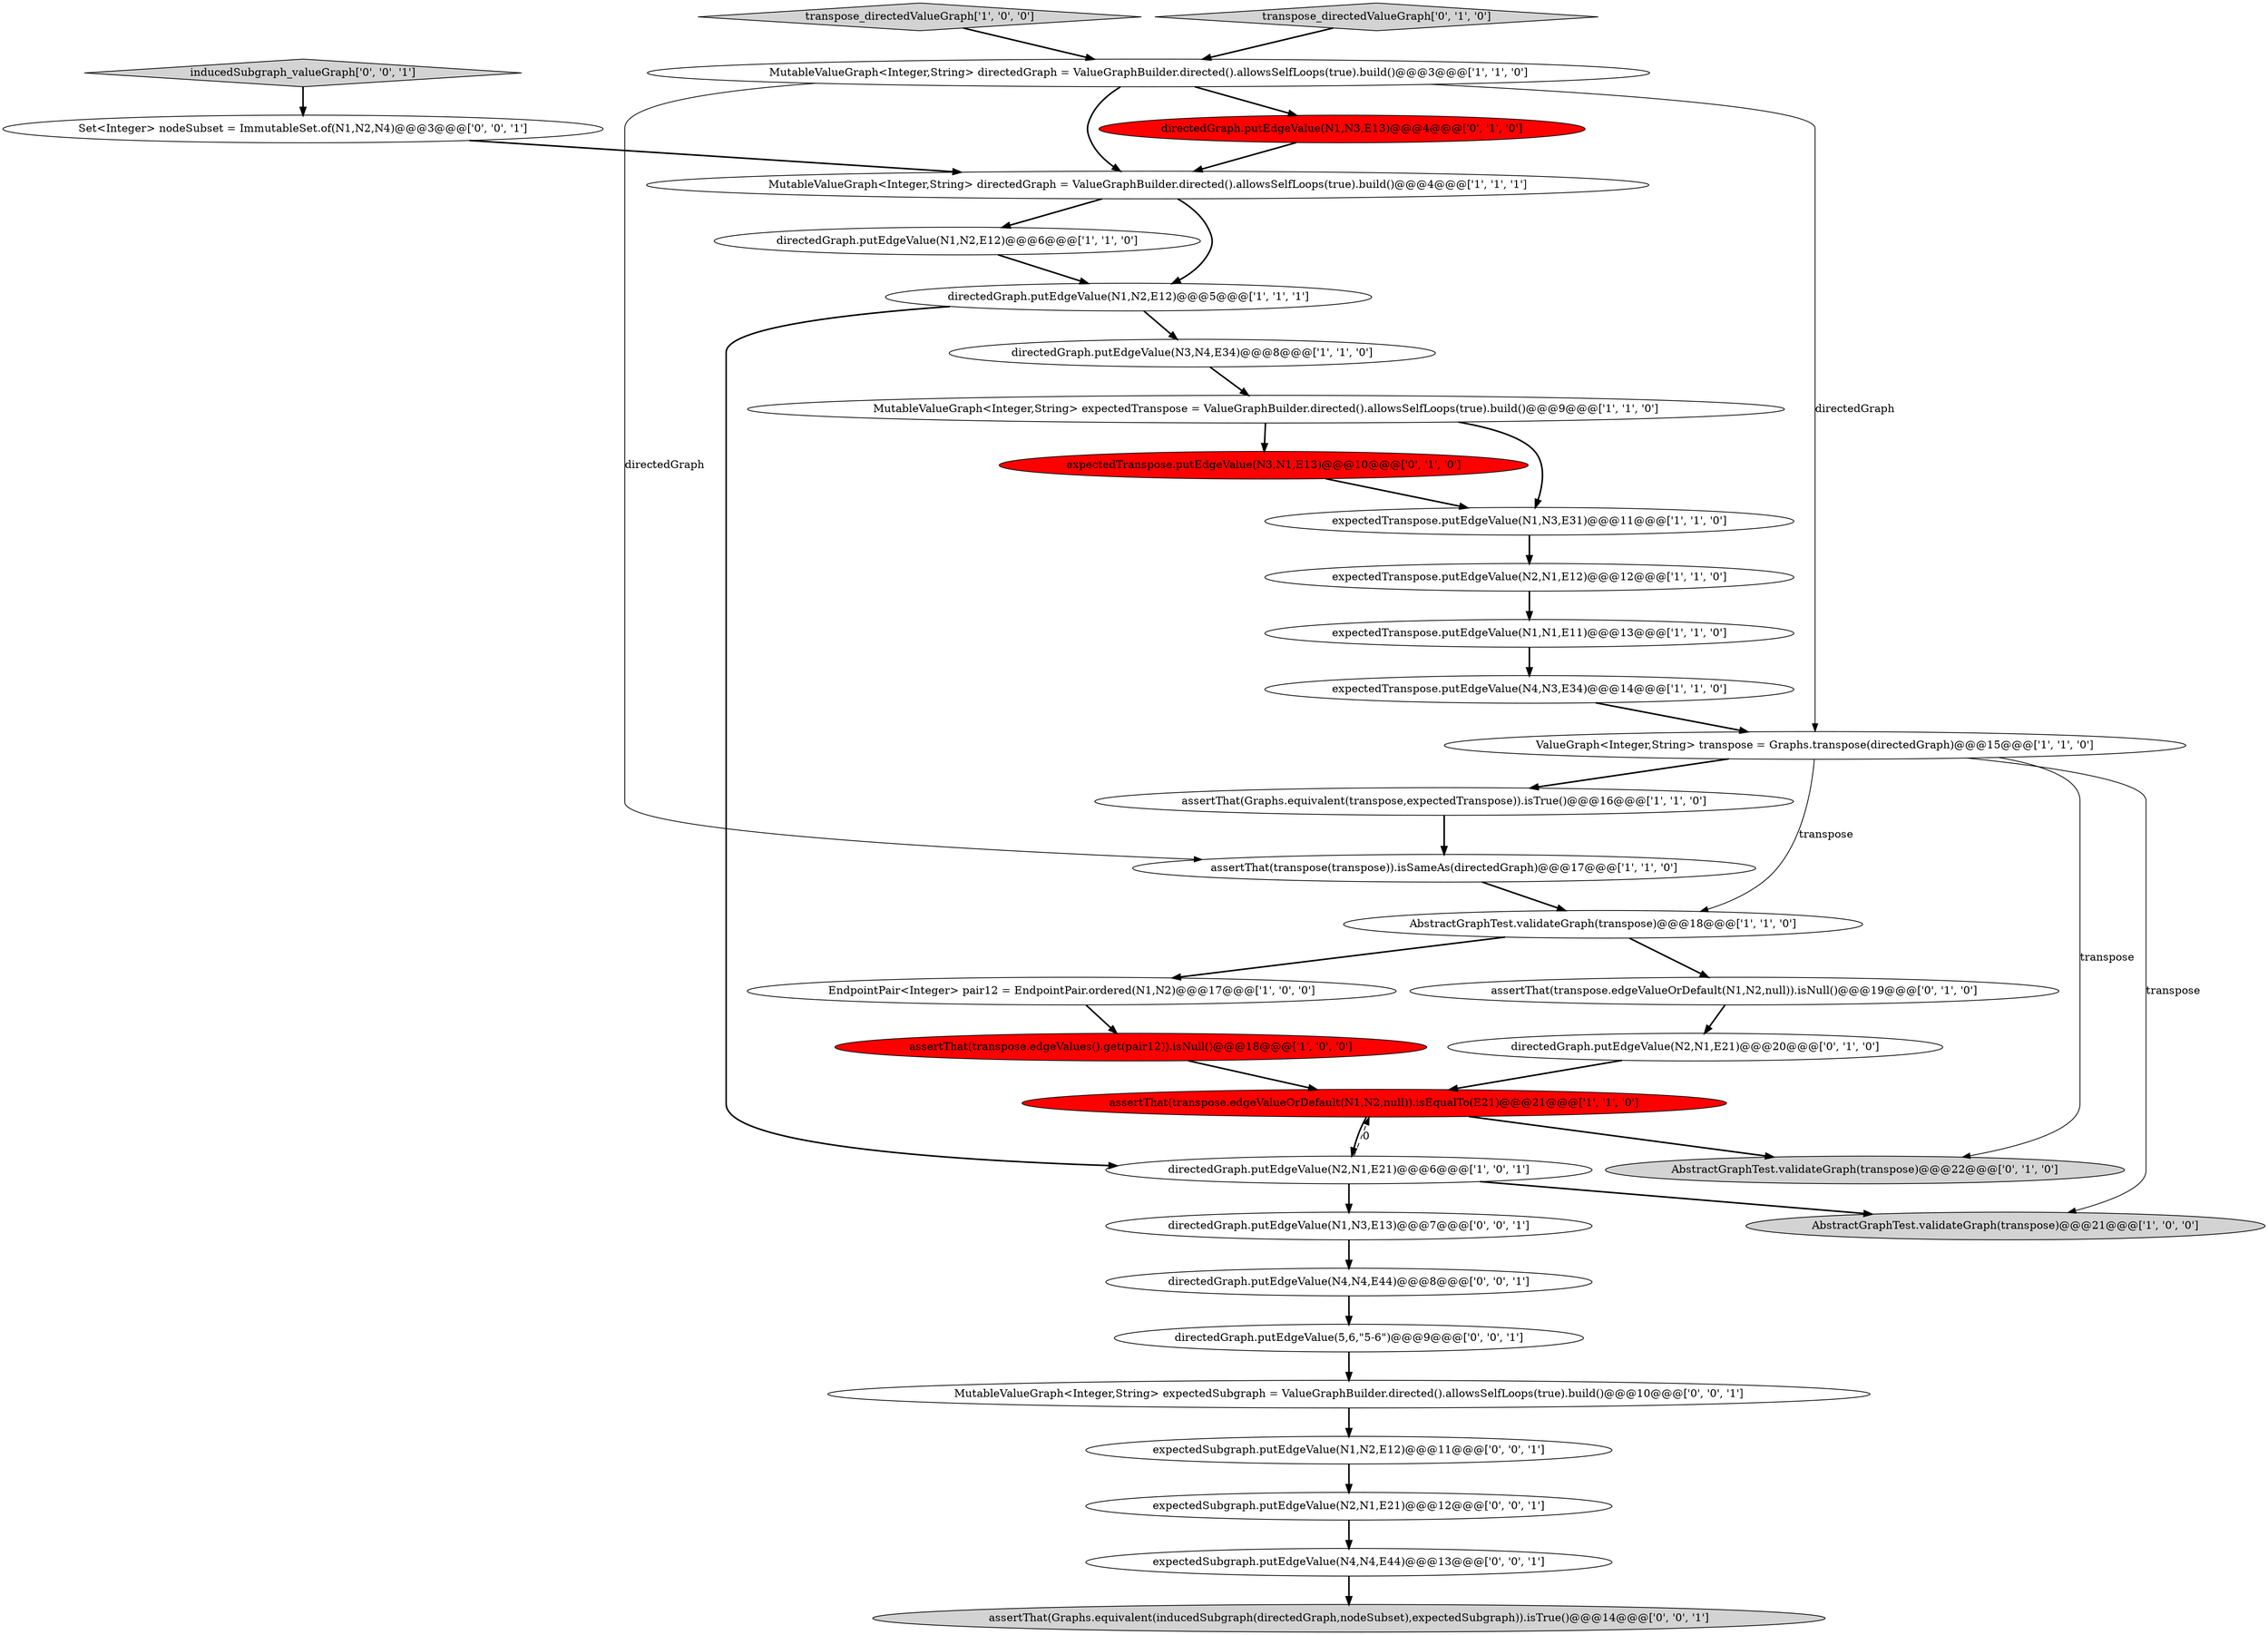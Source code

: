 digraph {
15 [style = filled, label = "AbstractGraphTest.validateGraph(transpose)@@@18@@@['1', '1', '0']", fillcolor = white, shape = ellipse image = "AAA0AAABBB1BBB"];
2 [style = filled, label = "ValueGraph<Integer,String> transpose = Graphs.transpose(directedGraph)@@@15@@@['1', '1', '0']", fillcolor = white, shape = ellipse image = "AAA0AAABBB1BBB"];
26 [style = filled, label = "directedGraph.putEdgeValue(5,6,\"5-6\")@@@9@@@['0', '0', '1']", fillcolor = white, shape = ellipse image = "AAA0AAABBB3BBB"];
17 [style = filled, label = "expectedTranspose.putEdgeValue(N4,N3,E34)@@@14@@@['1', '1', '0']", fillcolor = white, shape = ellipse image = "AAA0AAABBB1BBB"];
4 [style = filled, label = "expectedTranspose.putEdgeValue(N1,N3,E31)@@@11@@@['1', '1', '0']", fillcolor = white, shape = ellipse image = "AAA0AAABBB1BBB"];
9 [style = filled, label = "transpose_directedValueGraph['1', '0', '0']", fillcolor = lightgray, shape = diamond image = "AAA0AAABBB1BBB"];
19 [style = filled, label = "directedGraph.putEdgeValue(N1,N2,E12)@@@6@@@['1', '1', '0']", fillcolor = white, shape = ellipse image = "AAA0AAABBB1BBB"];
28 [style = filled, label = "expectedSubgraph.putEdgeValue(N1,N2,E12)@@@11@@@['0', '0', '1']", fillcolor = white, shape = ellipse image = "AAA0AAABBB3BBB"];
6 [style = filled, label = "assertThat(Graphs.equivalent(transpose,expectedTranspose)).isTrue()@@@16@@@['1', '1', '0']", fillcolor = white, shape = ellipse image = "AAA0AAABBB1BBB"];
25 [style = filled, label = "expectedTranspose.putEdgeValue(N3,N1,E13)@@@10@@@['0', '1', '0']", fillcolor = red, shape = ellipse image = "AAA1AAABBB2BBB"];
27 [style = filled, label = "Set<Integer> nodeSubset = ImmutableSet.of(N1,N2,N4)@@@3@@@['0', '0', '1']", fillcolor = white, shape = ellipse image = "AAA0AAABBB3BBB"];
3 [style = filled, label = "MutableValueGraph<Integer,String> directedGraph = ValueGraphBuilder.directed().allowsSelfLoops(true).build()@@@3@@@['1', '1', '0']", fillcolor = white, shape = ellipse image = "AAA0AAABBB1BBB"];
23 [style = filled, label = "directedGraph.putEdgeValue(N2,N1,E21)@@@20@@@['0', '1', '0']", fillcolor = white, shape = ellipse image = "AAA0AAABBB2BBB"];
7 [style = filled, label = "MutableValueGraph<Integer,String> directedGraph = ValueGraphBuilder.directed().allowsSelfLoops(true).build()@@@4@@@['1', '1', '1']", fillcolor = white, shape = ellipse image = "AAA0AAABBB1BBB"];
13 [style = filled, label = "directedGraph.putEdgeValue(N2,N1,E21)@@@6@@@['1', '0', '1']", fillcolor = white, shape = ellipse image = "AAA0AAABBB1BBB"];
22 [style = filled, label = "AbstractGraphTest.validateGraph(transpose)@@@22@@@['0', '1', '0']", fillcolor = lightgray, shape = ellipse image = "AAA0AAABBB2BBB"];
30 [style = filled, label = "inducedSubgraph_valueGraph['0', '0', '1']", fillcolor = lightgray, shape = diamond image = "AAA0AAABBB3BBB"];
14 [style = filled, label = "expectedTranspose.putEdgeValue(N2,N1,E12)@@@12@@@['1', '1', '0']", fillcolor = white, shape = ellipse image = "AAA0AAABBB1BBB"];
8 [style = filled, label = "MutableValueGraph<Integer,String> expectedTranspose = ValueGraphBuilder.directed().allowsSelfLoops(true).build()@@@9@@@['1', '1', '0']", fillcolor = white, shape = ellipse image = "AAA0AAABBB1BBB"];
18 [style = filled, label = "assertThat(transpose(transpose)).isSameAs(directedGraph)@@@17@@@['1', '1', '0']", fillcolor = white, shape = ellipse image = "AAA0AAABBB1BBB"];
24 [style = filled, label = "directedGraph.putEdgeValue(N1,N3,E13)@@@4@@@['0', '1', '0']", fillcolor = red, shape = ellipse image = "AAA1AAABBB2BBB"];
35 [style = filled, label = "directedGraph.putEdgeValue(N4,N4,E44)@@@8@@@['0', '0', '1']", fillcolor = white, shape = ellipse image = "AAA0AAABBB3BBB"];
34 [style = filled, label = "MutableValueGraph<Integer,String> expectedSubgraph = ValueGraphBuilder.directed().allowsSelfLoops(true).build()@@@10@@@['0', '0', '1']", fillcolor = white, shape = ellipse image = "AAA0AAABBB3BBB"];
0 [style = filled, label = "AbstractGraphTest.validateGraph(transpose)@@@21@@@['1', '0', '0']", fillcolor = lightgray, shape = ellipse image = "AAA0AAABBB1BBB"];
21 [style = filled, label = "assertThat(transpose.edgeValueOrDefault(N1,N2,null)).isNull()@@@19@@@['0', '1', '0']", fillcolor = white, shape = ellipse image = "AAA0AAABBB2BBB"];
1 [style = filled, label = "assertThat(transpose.edgeValues().get(pair12)).isNull()@@@18@@@['1', '0', '0']", fillcolor = red, shape = ellipse image = "AAA1AAABBB1BBB"];
33 [style = filled, label = "expectedSubgraph.putEdgeValue(N2,N1,E21)@@@12@@@['0', '0', '1']", fillcolor = white, shape = ellipse image = "AAA0AAABBB3BBB"];
29 [style = filled, label = "directedGraph.putEdgeValue(N1,N3,E13)@@@7@@@['0', '0', '1']", fillcolor = white, shape = ellipse image = "AAA0AAABBB3BBB"];
5 [style = filled, label = "EndpointPair<Integer> pair12 = EndpointPair.ordered(N1,N2)@@@17@@@['1', '0', '0']", fillcolor = white, shape = ellipse image = "AAA0AAABBB1BBB"];
12 [style = filled, label = "expectedTranspose.putEdgeValue(N1,N1,E11)@@@13@@@['1', '1', '0']", fillcolor = white, shape = ellipse image = "AAA0AAABBB1BBB"];
16 [style = filled, label = "directedGraph.putEdgeValue(N3,N4,E34)@@@8@@@['1', '1', '0']", fillcolor = white, shape = ellipse image = "AAA0AAABBB1BBB"];
32 [style = filled, label = "assertThat(Graphs.equivalent(inducedSubgraph(directedGraph,nodeSubset),expectedSubgraph)).isTrue()@@@14@@@['0', '0', '1']", fillcolor = lightgray, shape = ellipse image = "AAA0AAABBB3BBB"];
10 [style = filled, label = "directedGraph.putEdgeValue(N1,N2,E12)@@@5@@@['1', '1', '1']", fillcolor = white, shape = ellipse image = "AAA0AAABBB1BBB"];
20 [style = filled, label = "transpose_directedValueGraph['0', '1', '0']", fillcolor = lightgray, shape = diamond image = "AAA0AAABBB2BBB"];
31 [style = filled, label = "expectedSubgraph.putEdgeValue(N4,N4,E44)@@@13@@@['0', '0', '1']", fillcolor = white, shape = ellipse image = "AAA0AAABBB3BBB"];
11 [style = filled, label = "assertThat(transpose.edgeValueOrDefault(N1,N2,null)).isEqualTo(E21)@@@21@@@['1', '1', '0']", fillcolor = red, shape = ellipse image = "AAA1AAABBB1BBB"];
3->2 [style = solid, label="directedGraph"];
4->14 [style = bold, label=""];
16->8 [style = bold, label=""];
3->24 [style = bold, label=""];
7->10 [style = bold, label=""];
2->6 [style = bold, label=""];
15->21 [style = bold, label=""];
6->18 [style = bold, label=""];
31->32 [style = bold, label=""];
2->22 [style = solid, label="transpose"];
26->34 [style = bold, label=""];
12->17 [style = bold, label=""];
18->15 [style = bold, label=""];
30->27 [style = bold, label=""];
25->4 [style = bold, label=""];
19->10 [style = bold, label=""];
20->3 [style = bold, label=""];
15->5 [style = bold, label=""];
1->11 [style = bold, label=""];
34->28 [style = bold, label=""];
5->1 [style = bold, label=""];
13->29 [style = bold, label=""];
28->33 [style = bold, label=""];
10->16 [style = bold, label=""];
17->2 [style = bold, label=""];
3->7 [style = bold, label=""];
10->13 [style = bold, label=""];
3->18 [style = solid, label="directedGraph"];
2->0 [style = solid, label="transpose"];
14->12 [style = bold, label=""];
11->13 [style = bold, label=""];
27->7 [style = bold, label=""];
11->22 [style = bold, label=""];
33->31 [style = bold, label=""];
9->3 [style = bold, label=""];
29->35 [style = bold, label=""];
8->4 [style = bold, label=""];
23->11 [style = bold, label=""];
2->15 [style = solid, label="transpose"];
24->7 [style = bold, label=""];
7->19 [style = bold, label=""];
8->25 [style = bold, label=""];
35->26 [style = bold, label=""];
13->11 [style = dashed, label="0"];
13->0 [style = bold, label=""];
21->23 [style = bold, label=""];
}
